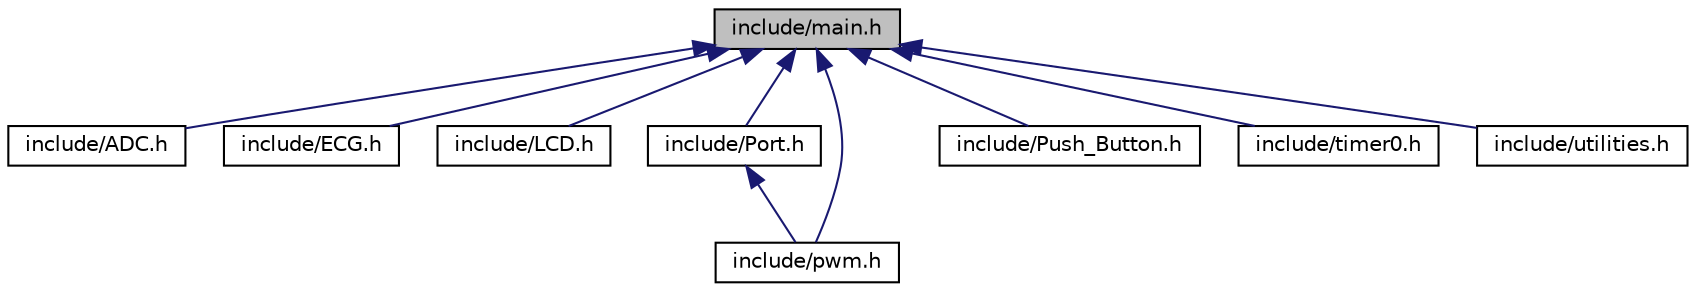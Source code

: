 digraph "include/main.h"
{
 // LATEX_PDF_SIZE
  edge [fontname="Helvetica",fontsize="10",labelfontname="Helvetica",labelfontsize="10"];
  node [fontname="Helvetica",fontsize="10",shape=record];
  Node1 [label="include/main.h",height=0.2,width=0.4,color="black", fillcolor="grey75", style="filled", fontcolor="black",tooltip="Microprocessor abstraction layer."];
  Node1 -> Node2 [dir="back",color="midnightblue",fontsize="10",style="solid",fontname="Helvetica"];
  Node2 [label="include/ADC.h",height=0.2,width=0.4,color="black", fillcolor="white", style="filled",URL="$_a_d_c_8h.html",tooltip="ADC driver module."];
  Node1 -> Node3 [dir="back",color="midnightblue",fontsize="10",style="solid",fontname="Helvetica"];
  Node3 [label="include/ECG.h",height=0.2,width=0.4,color="black", fillcolor="white", style="filled",URL="$_e_c_g_8h.html",tooltip="ECG Signal Processing and feature extraction module."];
  Node1 -> Node4 [dir="back",color="midnightblue",fontsize="10",style="solid",fontname="Helvetica"];
  Node4 [label="include/LCD.h",height=0.2,width=0.4,color="black", fillcolor="white", style="filled",URL="$_l_c_d_8h.html",tooltip="This is a LCD driver module."];
  Node1 -> Node5 [dir="back",color="midnightblue",fontsize="10",style="solid",fontname="Helvetica"];
  Node5 [label="include/Port.h",height=0.2,width=0.4,color="black", fillcolor="white", style="filled",URL="$_port_8h.html",tooltip="This module abstracts the pcb."];
  Node5 -> Node6 [dir="back",color="midnightblue",fontsize="10",style="solid",fontname="Helvetica"];
  Node6 [label="include/pwm.h",height=0.2,width=0.4,color="black", fillcolor="white", style="filled",URL="$pwm_8h.html",tooltip="Pulse width modulation driver module."];
  Node1 -> Node7 [dir="back",color="midnightblue",fontsize="10",style="solid",fontname="Helvetica"];
  Node7 [label="include/Push_Button.h",height=0.2,width=0.4,color="black", fillcolor="white", style="filled",URL="$_push___button_8h.html",tooltip="This is a Push Button driver module."];
  Node1 -> Node6 [dir="back",color="midnightblue",fontsize="10",style="solid",fontname="Helvetica"];
  Node1 -> Node8 [dir="back",color="midnightblue",fontsize="10",style="solid",fontname="Helvetica"];
  Node8 [label="include/timer0.h",height=0.2,width=0.4,color="black", fillcolor="white", style="filled",URL="$timer0_8h.html",tooltip="This module drives the timer0 peripheral."];
  Node1 -> Node9 [dir="back",color="midnightblue",fontsize="10",style="solid",fontname="Helvetica"];
  Node9 [label="include/utilities.h",height=0.2,width=0.4,color="black", fillcolor="white", style="filled",URL="$utilities_8h.html",tooltip="Useful functions."];
}
